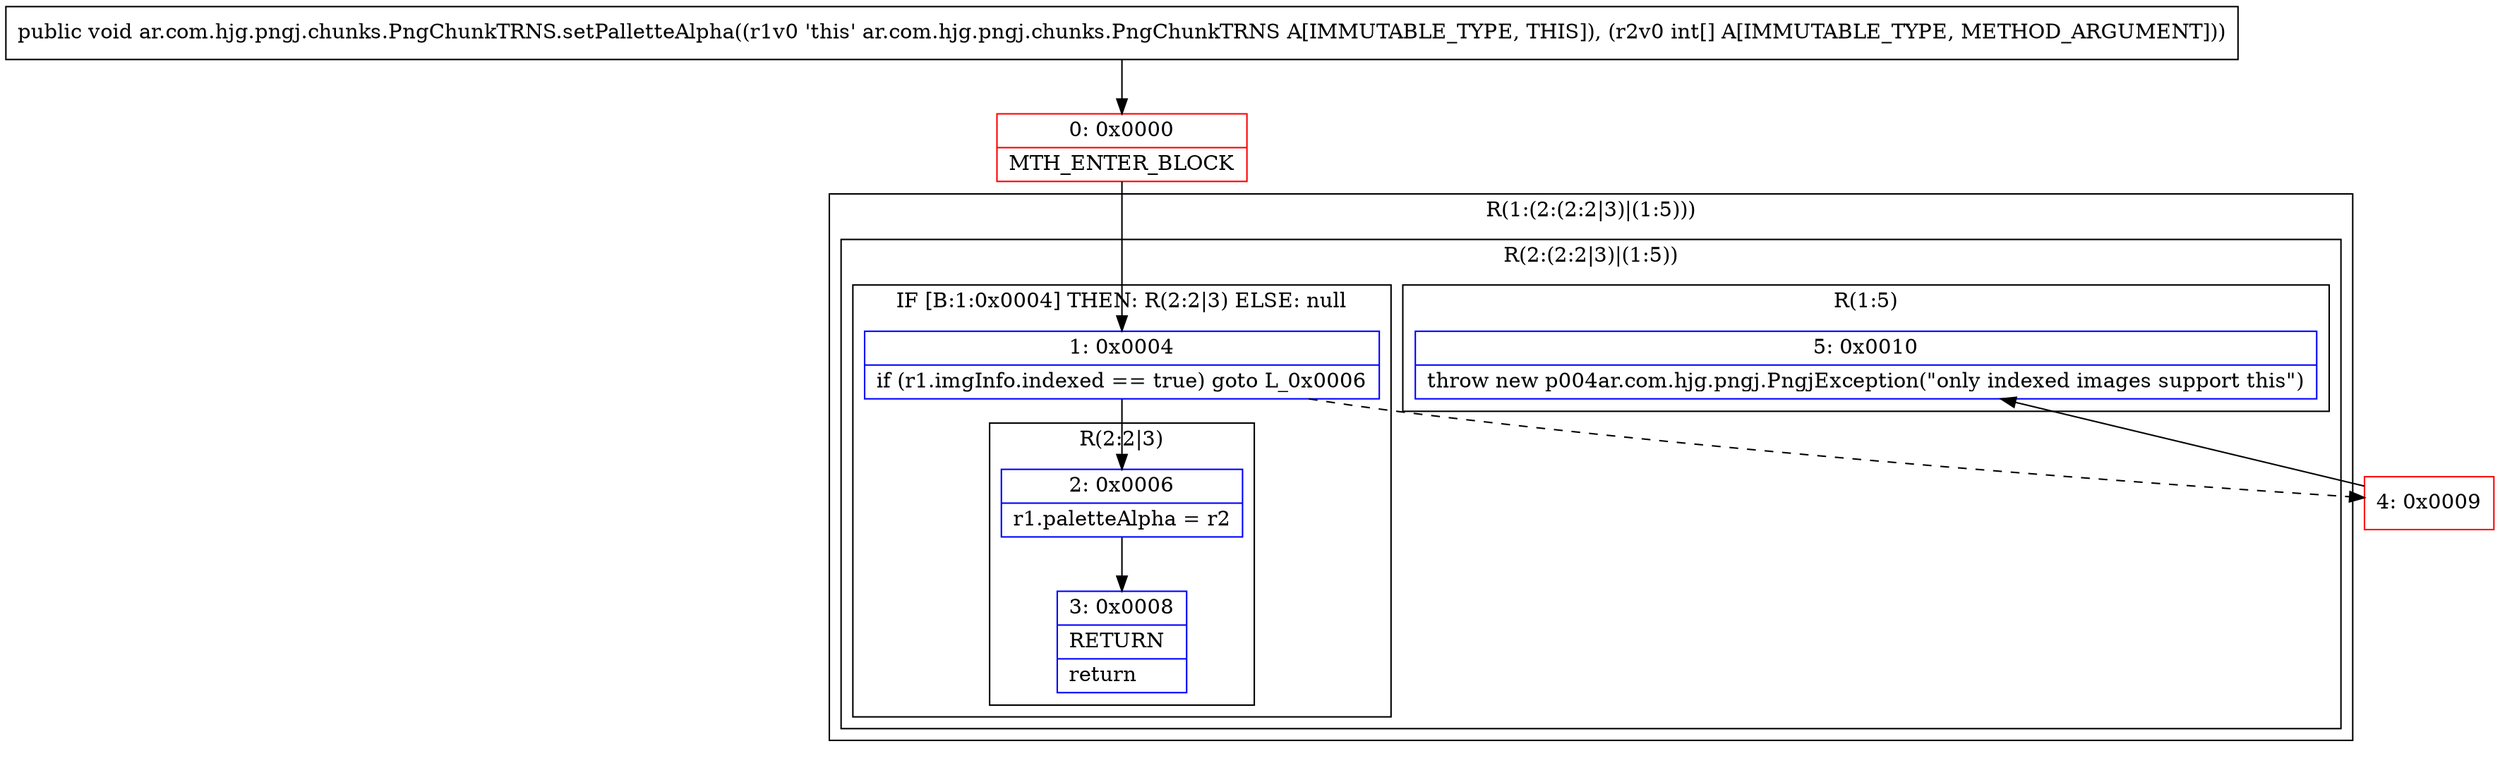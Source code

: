 digraph "CFG forar.com.hjg.pngj.chunks.PngChunkTRNS.setPalletteAlpha([I)V" {
subgraph cluster_Region_2009463234 {
label = "R(1:(2:(2:2|3)|(1:5)))";
node [shape=record,color=blue];
subgraph cluster_Region_379694985 {
label = "R(2:(2:2|3)|(1:5))";
node [shape=record,color=blue];
subgraph cluster_IfRegion_1113470789 {
label = "IF [B:1:0x0004] THEN: R(2:2|3) ELSE: null";
node [shape=record,color=blue];
Node_1 [shape=record,label="{1\:\ 0x0004|if (r1.imgInfo.indexed == true) goto L_0x0006\l}"];
subgraph cluster_Region_779951507 {
label = "R(2:2|3)";
node [shape=record,color=blue];
Node_2 [shape=record,label="{2\:\ 0x0006|r1.paletteAlpha = r2\l}"];
Node_3 [shape=record,label="{3\:\ 0x0008|RETURN\l|return\l}"];
}
}
subgraph cluster_Region_1982790263 {
label = "R(1:5)";
node [shape=record,color=blue];
Node_5 [shape=record,label="{5\:\ 0x0010|throw new p004ar.com.hjg.pngj.PngjException(\"only indexed images support this\")\l}"];
}
}
}
Node_0 [shape=record,color=red,label="{0\:\ 0x0000|MTH_ENTER_BLOCK\l}"];
Node_4 [shape=record,color=red,label="{4\:\ 0x0009}"];
MethodNode[shape=record,label="{public void ar.com.hjg.pngj.chunks.PngChunkTRNS.setPalletteAlpha((r1v0 'this' ar.com.hjg.pngj.chunks.PngChunkTRNS A[IMMUTABLE_TYPE, THIS]), (r2v0 int[] A[IMMUTABLE_TYPE, METHOD_ARGUMENT])) }"];
MethodNode -> Node_0;
Node_1 -> Node_2;
Node_1 -> Node_4[style=dashed];
Node_2 -> Node_3;
Node_0 -> Node_1;
Node_4 -> Node_5;
}

